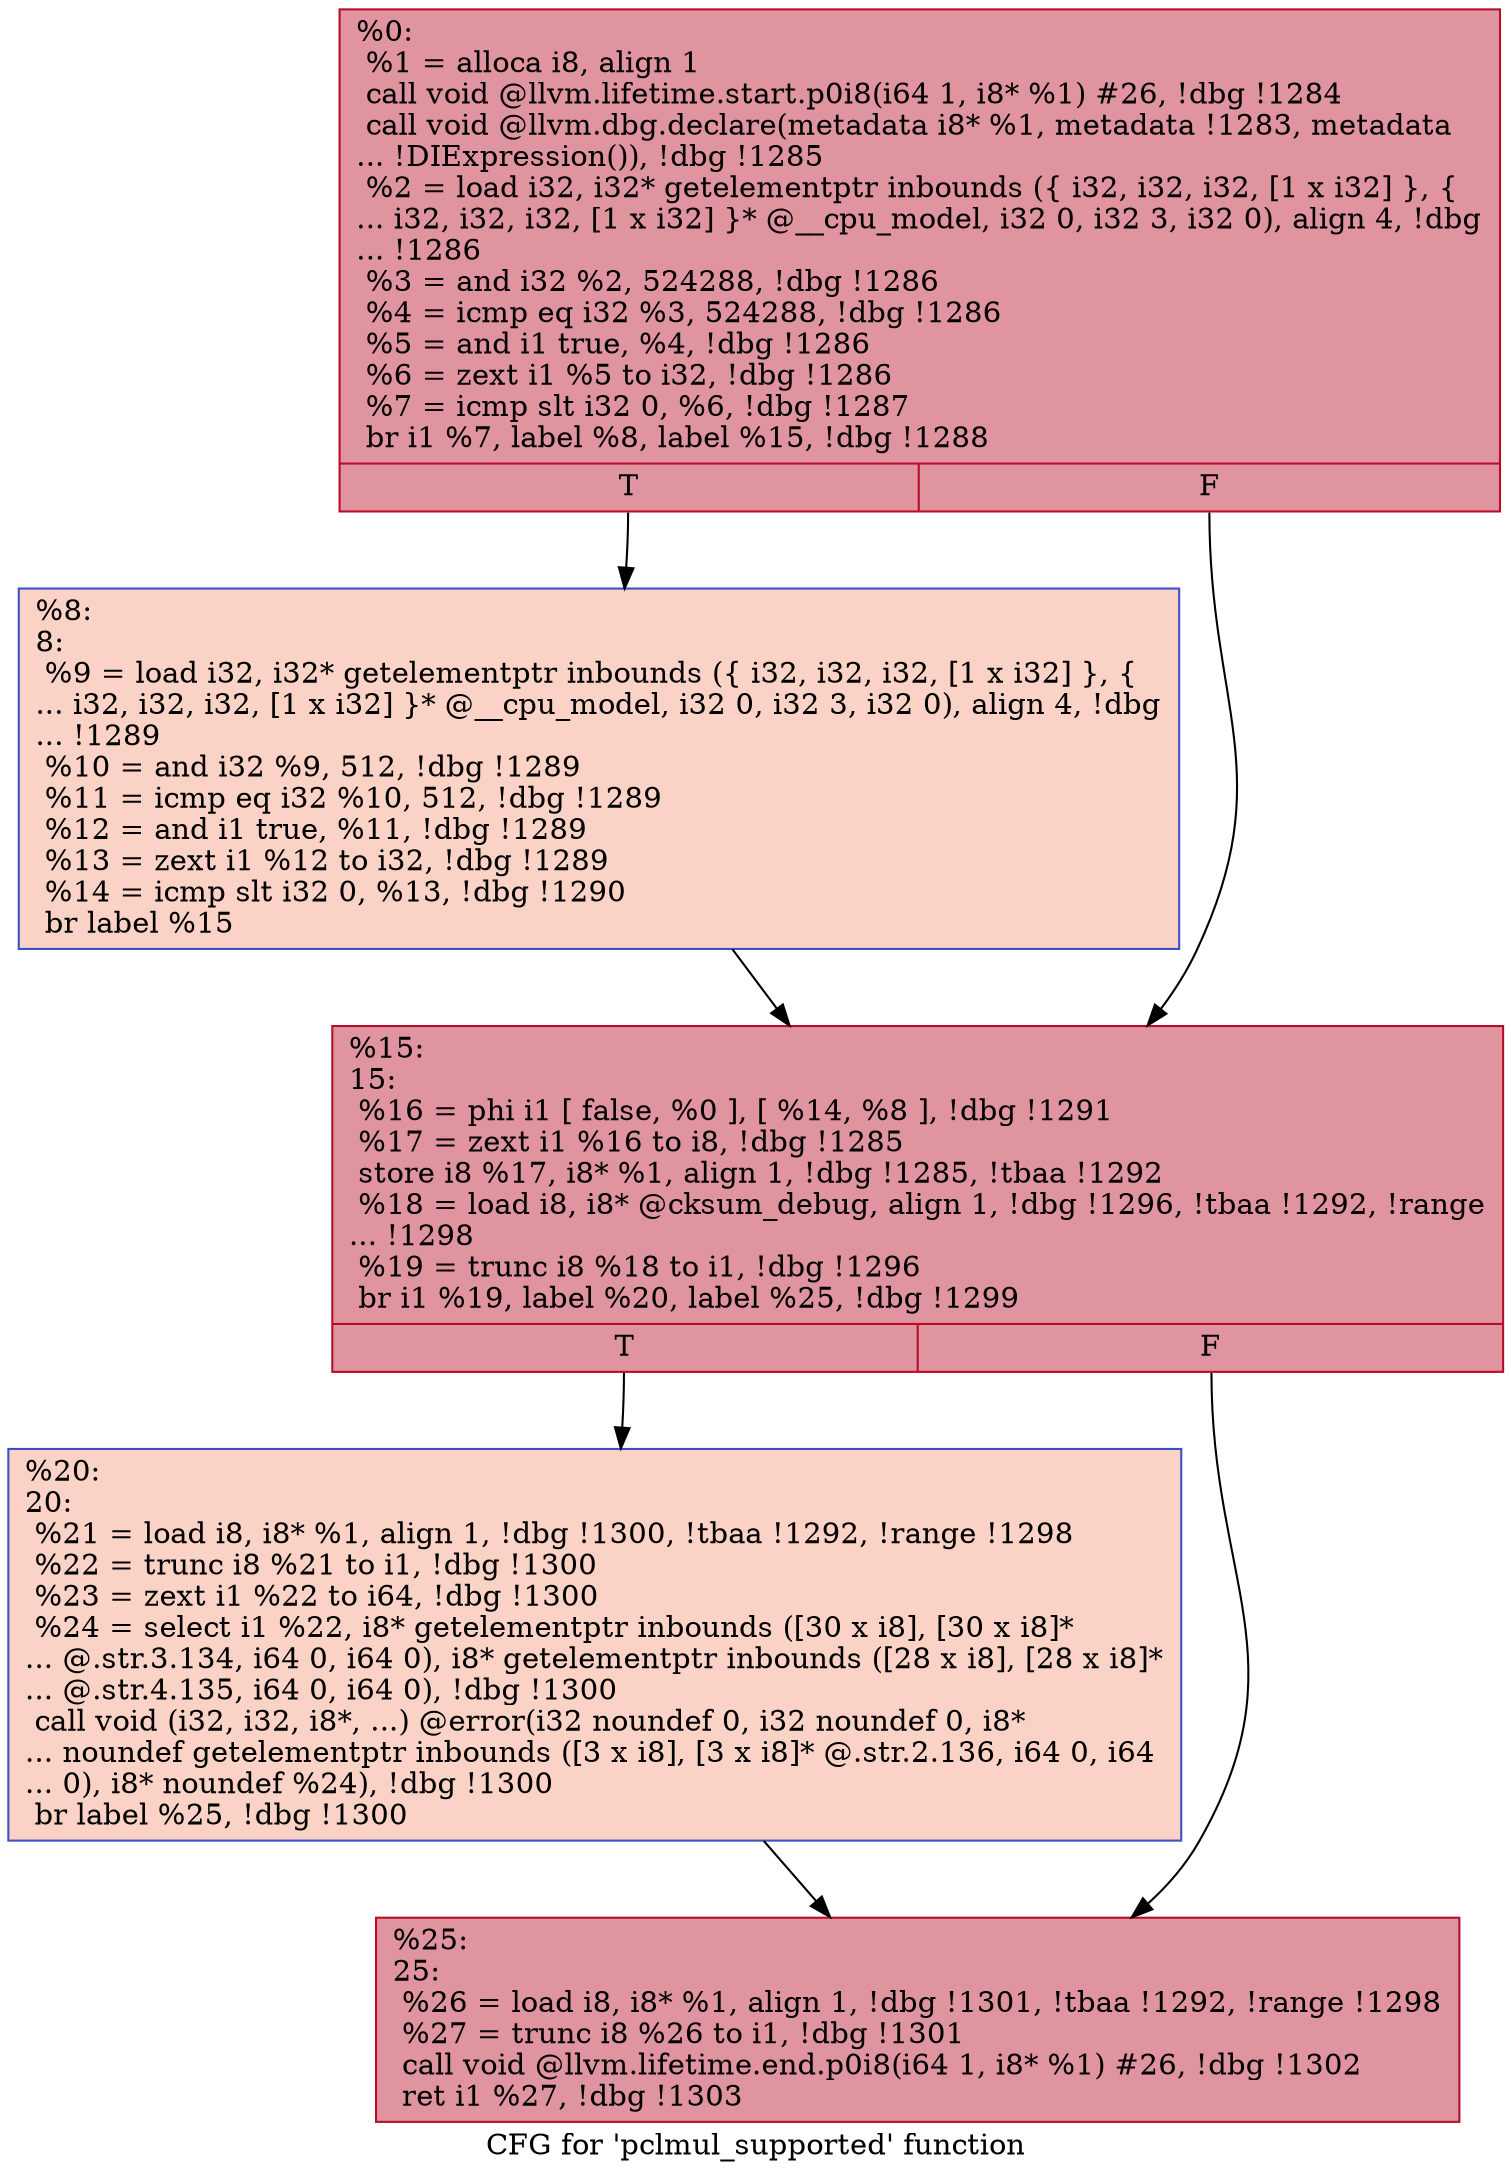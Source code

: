 digraph "CFG for 'pclmul_supported' function" {
	label="CFG for 'pclmul_supported' function";

	Node0x1fcb0c0 [shape=record,color="#b70d28ff", style=filled, fillcolor="#b70d2870",label="{%0:\l  %1 = alloca i8, align 1\l  call void @llvm.lifetime.start.p0i8(i64 1, i8* %1) #26, !dbg !1284\l  call void @llvm.dbg.declare(metadata i8* %1, metadata !1283, metadata\l... !DIExpression()), !dbg !1285\l  %2 = load i32, i32* getelementptr inbounds (\{ i32, i32, i32, [1 x i32] \}, \{\l... i32, i32, i32, [1 x i32] \}* @__cpu_model, i32 0, i32 3, i32 0), align 4, !dbg\l... !1286\l  %3 = and i32 %2, 524288, !dbg !1286\l  %4 = icmp eq i32 %3, 524288, !dbg !1286\l  %5 = and i1 true, %4, !dbg !1286\l  %6 = zext i1 %5 to i32, !dbg !1286\l  %7 = icmp slt i32 0, %6, !dbg !1287\l  br i1 %7, label %8, label %15, !dbg !1288\l|{<s0>T|<s1>F}}"];
	Node0x1fcb0c0:s0 -> Node0x1fcf070;
	Node0x1fcb0c0:s1 -> Node0x1fcf0c0;
	Node0x1fcf070 [shape=record,color="#3d50c3ff", style=filled, fillcolor="#f59c7d70",label="{%8:\l8:                                                \l  %9 = load i32, i32* getelementptr inbounds (\{ i32, i32, i32, [1 x i32] \}, \{\l... i32, i32, i32, [1 x i32] \}* @__cpu_model, i32 0, i32 3, i32 0), align 4, !dbg\l... !1289\l  %10 = and i32 %9, 512, !dbg !1289\l  %11 = icmp eq i32 %10, 512, !dbg !1289\l  %12 = and i1 true, %11, !dbg !1289\l  %13 = zext i1 %12 to i32, !dbg !1289\l  %14 = icmp slt i32 0, %13, !dbg !1290\l  br label %15\l}"];
	Node0x1fcf070 -> Node0x1fcf0c0;
	Node0x1fcf0c0 [shape=record,color="#b70d28ff", style=filled, fillcolor="#b70d2870",label="{%15:\l15:                                               \l  %16 = phi i1 [ false, %0 ], [ %14, %8 ], !dbg !1291\l  %17 = zext i1 %16 to i8, !dbg !1285\l  store i8 %17, i8* %1, align 1, !dbg !1285, !tbaa !1292\l  %18 = load i8, i8* @cksum_debug, align 1, !dbg !1296, !tbaa !1292, !range\l... !1298\l  %19 = trunc i8 %18 to i1, !dbg !1296\l  br i1 %19, label %20, label %25, !dbg !1299\l|{<s0>T|<s1>F}}"];
	Node0x1fcf0c0:s0 -> Node0x1fcf110;
	Node0x1fcf0c0:s1 -> Node0x1fcf160;
	Node0x1fcf110 [shape=record,color="#3d50c3ff", style=filled, fillcolor="#f59c7d70",label="{%20:\l20:                                               \l  %21 = load i8, i8* %1, align 1, !dbg !1300, !tbaa !1292, !range !1298\l  %22 = trunc i8 %21 to i1, !dbg !1300\l  %23 = zext i1 %22 to i64, !dbg !1300\l  %24 = select i1 %22, i8* getelementptr inbounds ([30 x i8], [30 x i8]*\l... @.str.3.134, i64 0, i64 0), i8* getelementptr inbounds ([28 x i8], [28 x i8]*\l... @.str.4.135, i64 0, i64 0), !dbg !1300\l  call void (i32, i32, i8*, ...) @error(i32 noundef 0, i32 noundef 0, i8*\l... noundef getelementptr inbounds ([3 x i8], [3 x i8]* @.str.2.136, i64 0, i64\l... 0), i8* noundef %24), !dbg !1300\l  br label %25, !dbg !1300\l}"];
	Node0x1fcf110 -> Node0x1fcf160;
	Node0x1fcf160 [shape=record,color="#b70d28ff", style=filled, fillcolor="#b70d2870",label="{%25:\l25:                                               \l  %26 = load i8, i8* %1, align 1, !dbg !1301, !tbaa !1292, !range !1298\l  %27 = trunc i8 %26 to i1, !dbg !1301\l  call void @llvm.lifetime.end.p0i8(i64 1, i8* %1) #26, !dbg !1302\l  ret i1 %27, !dbg !1303\l}"];
}
